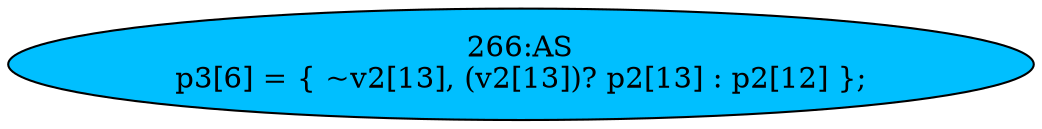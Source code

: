 strict digraph "" {
	node [label="\N"];
	"266:AS"	 [ast="<pyverilog.vparser.ast.Assign object at 0x7f40784bdf10>",
		def_var="['p3']",
		fillcolor=deepskyblue,
		label="266:AS
p3[6] = { ~v2[13], (v2[13])? p2[13] : p2[12] };",
		statements="[]",
		style=filled,
		typ=Assign,
		use_var="['v2', 'v2', 'p2', 'p2']"];
}
